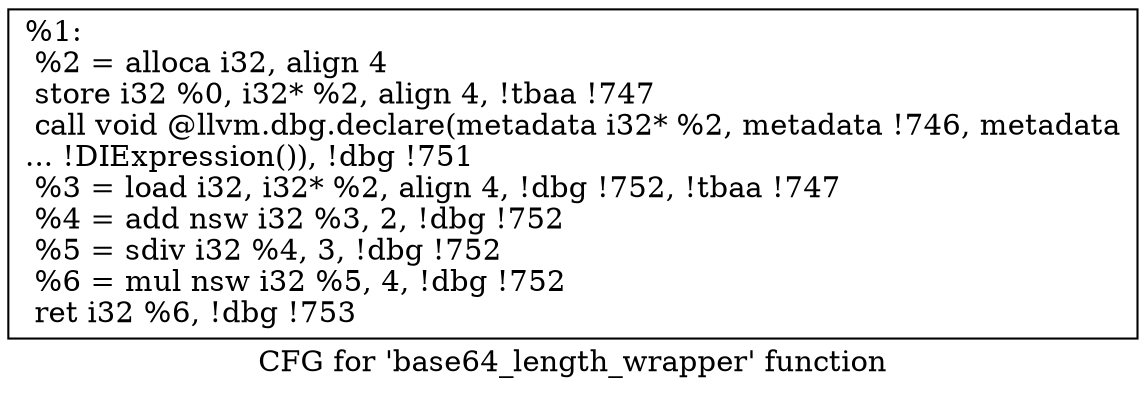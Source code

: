digraph "CFG for 'base64_length_wrapper' function" {
	label="CFG for 'base64_length_wrapper' function";

	Node0xd48020 [shape=record,label="{%1:\l  %2 = alloca i32, align 4\l  store i32 %0, i32* %2, align 4, !tbaa !747\l  call void @llvm.dbg.declare(metadata i32* %2, metadata !746, metadata\l... !DIExpression()), !dbg !751\l  %3 = load i32, i32* %2, align 4, !dbg !752, !tbaa !747\l  %4 = add nsw i32 %3, 2, !dbg !752\l  %5 = sdiv i32 %4, 3, !dbg !752\l  %6 = mul nsw i32 %5, 4, !dbg !752\l  ret i32 %6, !dbg !753\l}"];
}
